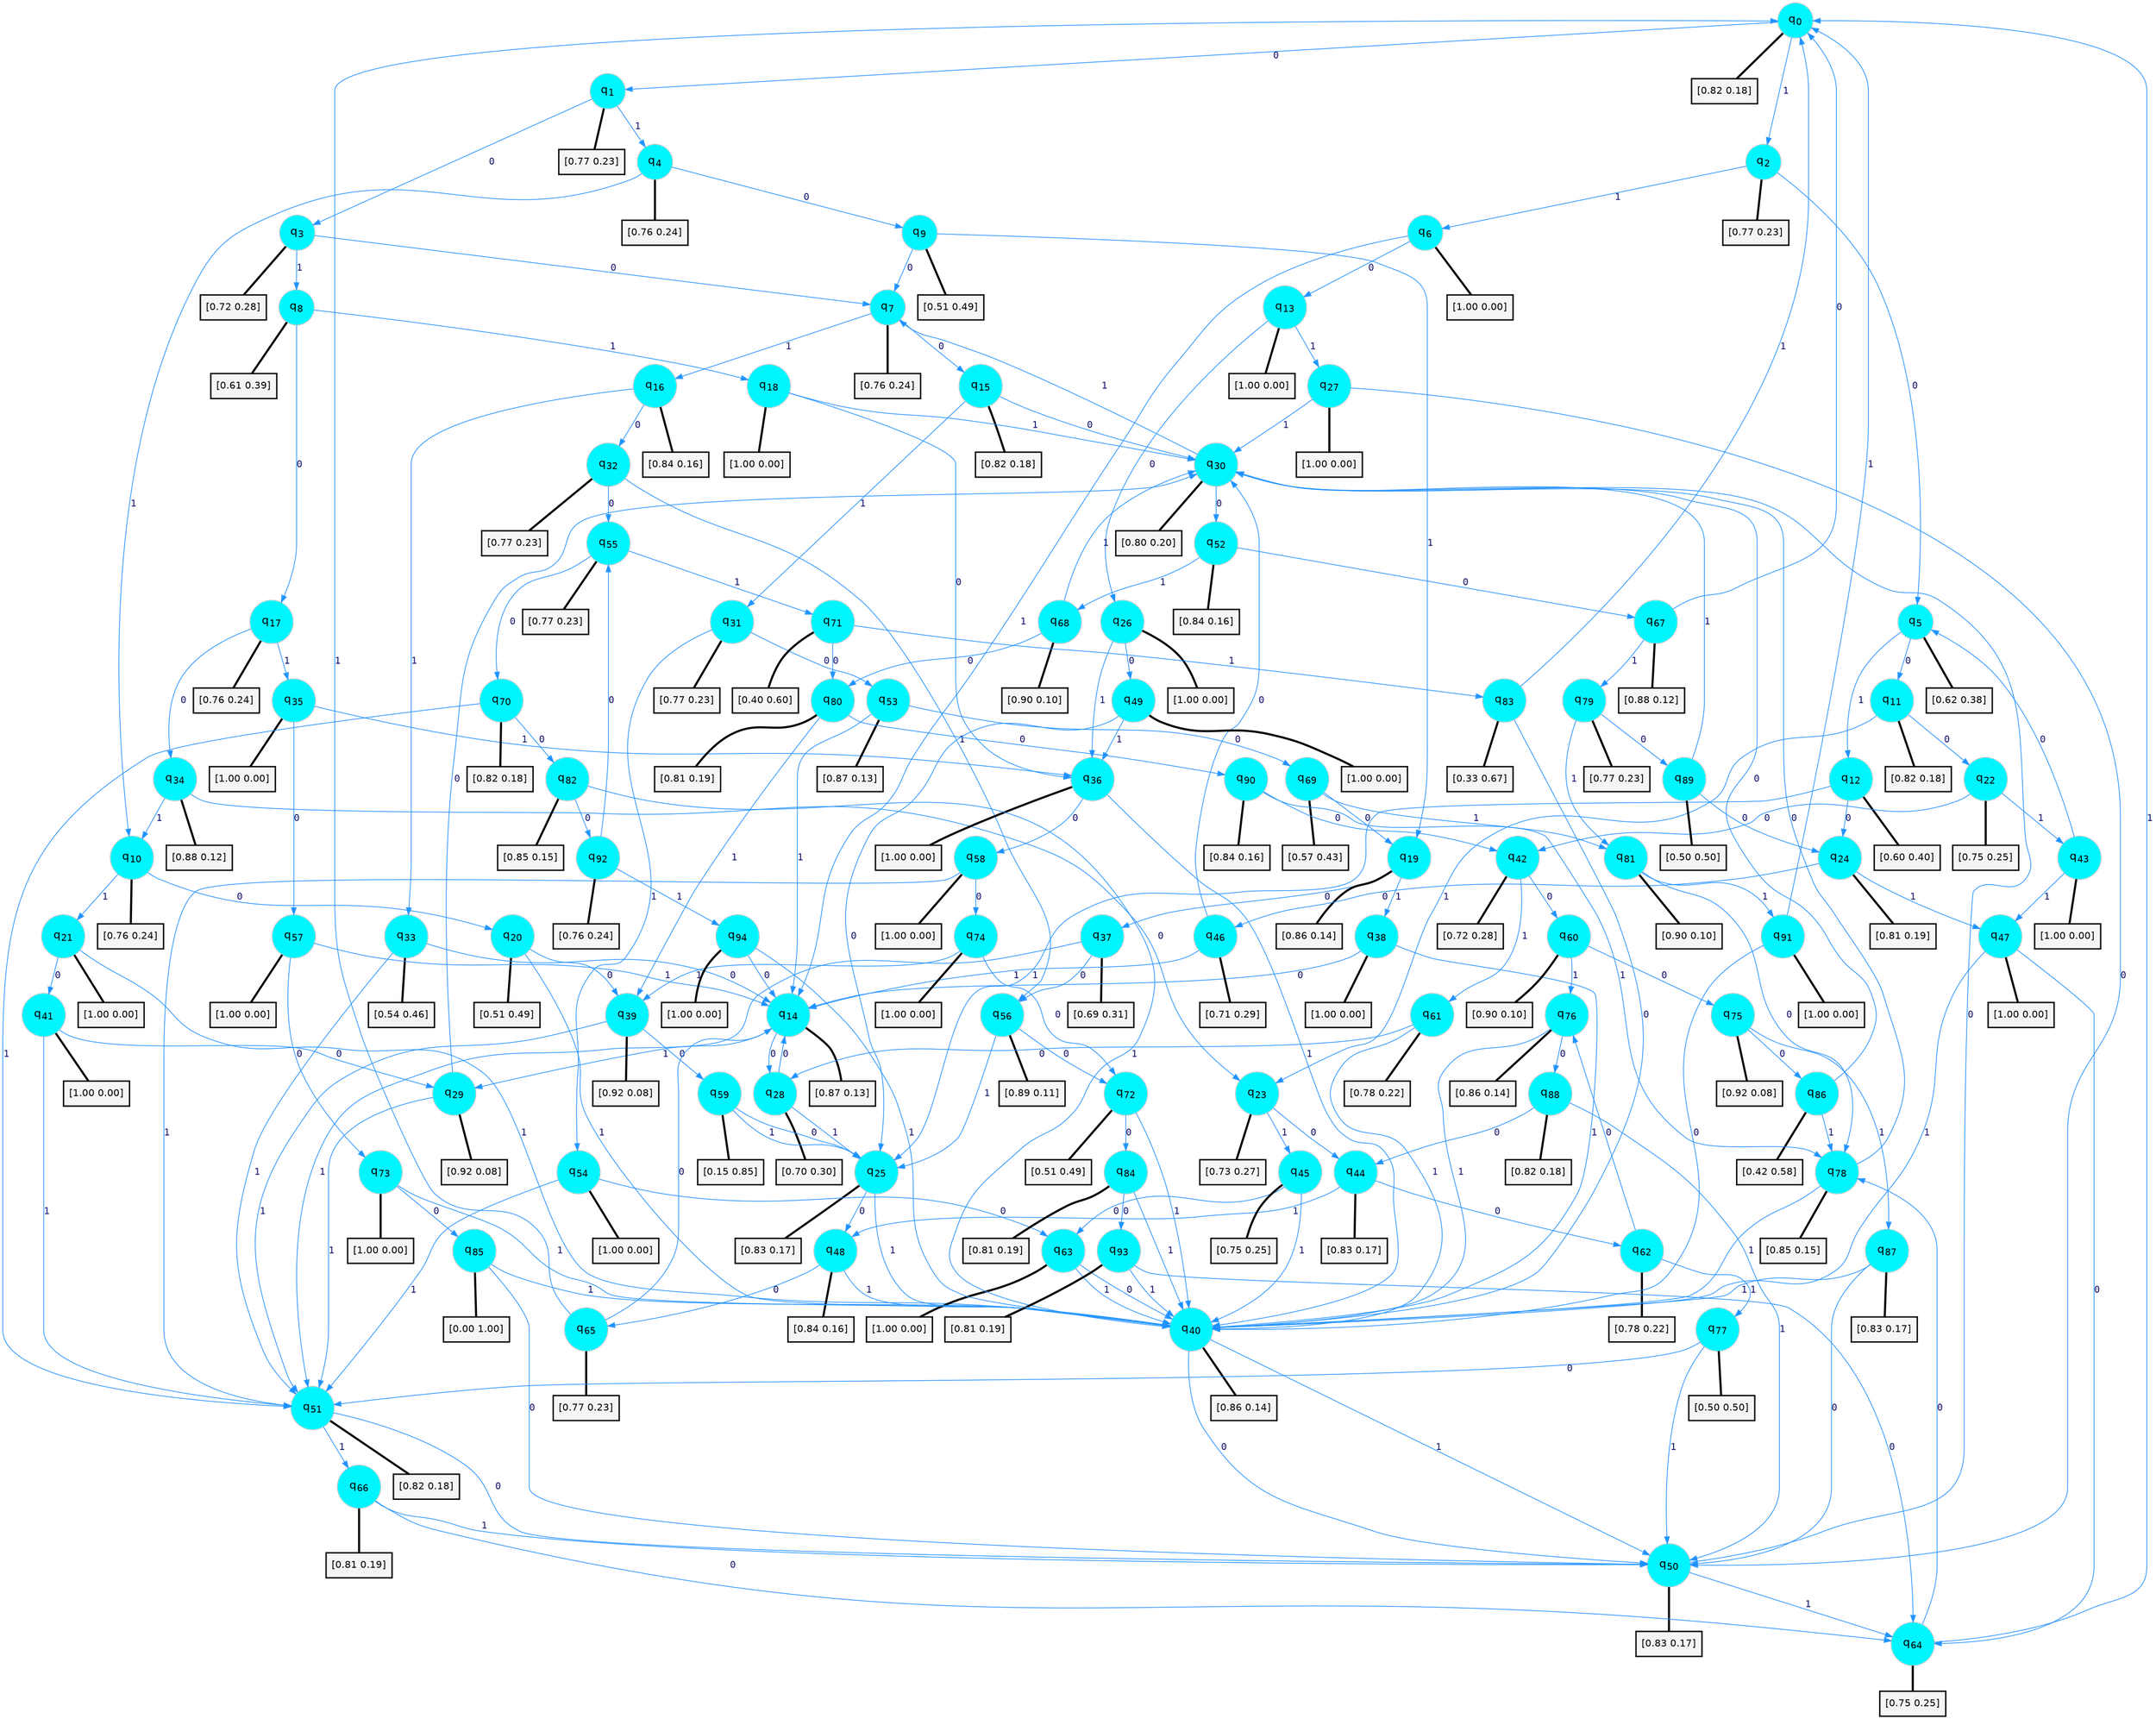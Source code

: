 digraph G {
graph [
bgcolor=transparent, dpi=300, rankdir=TD, size="40,25"];
node [
color=gray, fillcolor=turquoise1, fontcolor=black, fontname=Helvetica, fontsize=16, fontweight=bold, shape=circle, style=filled];
edge [
arrowsize=1, color=dodgerblue1, fontcolor=midnightblue, fontname=courier, fontweight=bold, penwidth=1, style=solid, weight=20];
0[label=<q<SUB>0</SUB>>];
1[label=<q<SUB>1</SUB>>];
2[label=<q<SUB>2</SUB>>];
3[label=<q<SUB>3</SUB>>];
4[label=<q<SUB>4</SUB>>];
5[label=<q<SUB>5</SUB>>];
6[label=<q<SUB>6</SUB>>];
7[label=<q<SUB>7</SUB>>];
8[label=<q<SUB>8</SUB>>];
9[label=<q<SUB>9</SUB>>];
10[label=<q<SUB>10</SUB>>];
11[label=<q<SUB>11</SUB>>];
12[label=<q<SUB>12</SUB>>];
13[label=<q<SUB>13</SUB>>];
14[label=<q<SUB>14</SUB>>];
15[label=<q<SUB>15</SUB>>];
16[label=<q<SUB>16</SUB>>];
17[label=<q<SUB>17</SUB>>];
18[label=<q<SUB>18</SUB>>];
19[label=<q<SUB>19</SUB>>];
20[label=<q<SUB>20</SUB>>];
21[label=<q<SUB>21</SUB>>];
22[label=<q<SUB>22</SUB>>];
23[label=<q<SUB>23</SUB>>];
24[label=<q<SUB>24</SUB>>];
25[label=<q<SUB>25</SUB>>];
26[label=<q<SUB>26</SUB>>];
27[label=<q<SUB>27</SUB>>];
28[label=<q<SUB>28</SUB>>];
29[label=<q<SUB>29</SUB>>];
30[label=<q<SUB>30</SUB>>];
31[label=<q<SUB>31</SUB>>];
32[label=<q<SUB>32</SUB>>];
33[label=<q<SUB>33</SUB>>];
34[label=<q<SUB>34</SUB>>];
35[label=<q<SUB>35</SUB>>];
36[label=<q<SUB>36</SUB>>];
37[label=<q<SUB>37</SUB>>];
38[label=<q<SUB>38</SUB>>];
39[label=<q<SUB>39</SUB>>];
40[label=<q<SUB>40</SUB>>];
41[label=<q<SUB>41</SUB>>];
42[label=<q<SUB>42</SUB>>];
43[label=<q<SUB>43</SUB>>];
44[label=<q<SUB>44</SUB>>];
45[label=<q<SUB>45</SUB>>];
46[label=<q<SUB>46</SUB>>];
47[label=<q<SUB>47</SUB>>];
48[label=<q<SUB>48</SUB>>];
49[label=<q<SUB>49</SUB>>];
50[label=<q<SUB>50</SUB>>];
51[label=<q<SUB>51</SUB>>];
52[label=<q<SUB>52</SUB>>];
53[label=<q<SUB>53</SUB>>];
54[label=<q<SUB>54</SUB>>];
55[label=<q<SUB>55</SUB>>];
56[label=<q<SUB>56</SUB>>];
57[label=<q<SUB>57</SUB>>];
58[label=<q<SUB>58</SUB>>];
59[label=<q<SUB>59</SUB>>];
60[label=<q<SUB>60</SUB>>];
61[label=<q<SUB>61</SUB>>];
62[label=<q<SUB>62</SUB>>];
63[label=<q<SUB>63</SUB>>];
64[label=<q<SUB>64</SUB>>];
65[label=<q<SUB>65</SUB>>];
66[label=<q<SUB>66</SUB>>];
67[label=<q<SUB>67</SUB>>];
68[label=<q<SUB>68</SUB>>];
69[label=<q<SUB>69</SUB>>];
70[label=<q<SUB>70</SUB>>];
71[label=<q<SUB>71</SUB>>];
72[label=<q<SUB>72</SUB>>];
73[label=<q<SUB>73</SUB>>];
74[label=<q<SUB>74</SUB>>];
75[label=<q<SUB>75</SUB>>];
76[label=<q<SUB>76</SUB>>];
77[label=<q<SUB>77</SUB>>];
78[label=<q<SUB>78</SUB>>];
79[label=<q<SUB>79</SUB>>];
80[label=<q<SUB>80</SUB>>];
81[label=<q<SUB>81</SUB>>];
82[label=<q<SUB>82</SUB>>];
83[label=<q<SUB>83</SUB>>];
84[label=<q<SUB>84</SUB>>];
85[label=<q<SUB>85</SUB>>];
86[label=<q<SUB>86</SUB>>];
87[label=<q<SUB>87</SUB>>];
88[label=<q<SUB>88</SUB>>];
89[label=<q<SUB>89</SUB>>];
90[label=<q<SUB>90</SUB>>];
91[label=<q<SUB>91</SUB>>];
92[label=<q<SUB>92</SUB>>];
93[label=<q<SUB>93</SUB>>];
94[label=<q<SUB>94</SUB>>];
95[label="[0.82 0.18]", shape=box,fontcolor=black, fontname=Helvetica, fontsize=14, penwidth=2, fillcolor=whitesmoke,color=black];
96[label="[0.77 0.23]", shape=box,fontcolor=black, fontname=Helvetica, fontsize=14, penwidth=2, fillcolor=whitesmoke,color=black];
97[label="[0.77 0.23]", shape=box,fontcolor=black, fontname=Helvetica, fontsize=14, penwidth=2, fillcolor=whitesmoke,color=black];
98[label="[0.72 0.28]", shape=box,fontcolor=black, fontname=Helvetica, fontsize=14, penwidth=2, fillcolor=whitesmoke,color=black];
99[label="[0.76 0.24]", shape=box,fontcolor=black, fontname=Helvetica, fontsize=14, penwidth=2, fillcolor=whitesmoke,color=black];
100[label="[0.62 0.38]", shape=box,fontcolor=black, fontname=Helvetica, fontsize=14, penwidth=2, fillcolor=whitesmoke,color=black];
101[label="[1.00 0.00]", shape=box,fontcolor=black, fontname=Helvetica, fontsize=14, penwidth=2, fillcolor=whitesmoke,color=black];
102[label="[0.76 0.24]", shape=box,fontcolor=black, fontname=Helvetica, fontsize=14, penwidth=2, fillcolor=whitesmoke,color=black];
103[label="[0.61 0.39]", shape=box,fontcolor=black, fontname=Helvetica, fontsize=14, penwidth=2, fillcolor=whitesmoke,color=black];
104[label="[0.51 0.49]", shape=box,fontcolor=black, fontname=Helvetica, fontsize=14, penwidth=2, fillcolor=whitesmoke,color=black];
105[label="[0.76 0.24]", shape=box,fontcolor=black, fontname=Helvetica, fontsize=14, penwidth=2, fillcolor=whitesmoke,color=black];
106[label="[0.82 0.18]", shape=box,fontcolor=black, fontname=Helvetica, fontsize=14, penwidth=2, fillcolor=whitesmoke,color=black];
107[label="[0.60 0.40]", shape=box,fontcolor=black, fontname=Helvetica, fontsize=14, penwidth=2, fillcolor=whitesmoke,color=black];
108[label="[1.00 0.00]", shape=box,fontcolor=black, fontname=Helvetica, fontsize=14, penwidth=2, fillcolor=whitesmoke,color=black];
109[label="[0.87 0.13]", shape=box,fontcolor=black, fontname=Helvetica, fontsize=14, penwidth=2, fillcolor=whitesmoke,color=black];
110[label="[0.82 0.18]", shape=box,fontcolor=black, fontname=Helvetica, fontsize=14, penwidth=2, fillcolor=whitesmoke,color=black];
111[label="[0.84 0.16]", shape=box,fontcolor=black, fontname=Helvetica, fontsize=14, penwidth=2, fillcolor=whitesmoke,color=black];
112[label="[0.76 0.24]", shape=box,fontcolor=black, fontname=Helvetica, fontsize=14, penwidth=2, fillcolor=whitesmoke,color=black];
113[label="[1.00 0.00]", shape=box,fontcolor=black, fontname=Helvetica, fontsize=14, penwidth=2, fillcolor=whitesmoke,color=black];
114[label="[0.86 0.14]", shape=box,fontcolor=black, fontname=Helvetica, fontsize=14, penwidth=2, fillcolor=whitesmoke,color=black];
115[label="[0.51 0.49]", shape=box,fontcolor=black, fontname=Helvetica, fontsize=14, penwidth=2, fillcolor=whitesmoke,color=black];
116[label="[1.00 0.00]", shape=box,fontcolor=black, fontname=Helvetica, fontsize=14, penwidth=2, fillcolor=whitesmoke,color=black];
117[label="[0.75 0.25]", shape=box,fontcolor=black, fontname=Helvetica, fontsize=14, penwidth=2, fillcolor=whitesmoke,color=black];
118[label="[0.73 0.27]", shape=box,fontcolor=black, fontname=Helvetica, fontsize=14, penwidth=2, fillcolor=whitesmoke,color=black];
119[label="[0.81 0.19]", shape=box,fontcolor=black, fontname=Helvetica, fontsize=14, penwidth=2, fillcolor=whitesmoke,color=black];
120[label="[0.83 0.17]", shape=box,fontcolor=black, fontname=Helvetica, fontsize=14, penwidth=2, fillcolor=whitesmoke,color=black];
121[label="[1.00 0.00]", shape=box,fontcolor=black, fontname=Helvetica, fontsize=14, penwidth=2, fillcolor=whitesmoke,color=black];
122[label="[1.00 0.00]", shape=box,fontcolor=black, fontname=Helvetica, fontsize=14, penwidth=2, fillcolor=whitesmoke,color=black];
123[label="[0.70 0.30]", shape=box,fontcolor=black, fontname=Helvetica, fontsize=14, penwidth=2, fillcolor=whitesmoke,color=black];
124[label="[0.92 0.08]", shape=box,fontcolor=black, fontname=Helvetica, fontsize=14, penwidth=2, fillcolor=whitesmoke,color=black];
125[label="[0.80 0.20]", shape=box,fontcolor=black, fontname=Helvetica, fontsize=14, penwidth=2, fillcolor=whitesmoke,color=black];
126[label="[0.77 0.23]", shape=box,fontcolor=black, fontname=Helvetica, fontsize=14, penwidth=2, fillcolor=whitesmoke,color=black];
127[label="[0.77 0.23]", shape=box,fontcolor=black, fontname=Helvetica, fontsize=14, penwidth=2, fillcolor=whitesmoke,color=black];
128[label="[0.54 0.46]", shape=box,fontcolor=black, fontname=Helvetica, fontsize=14, penwidth=2, fillcolor=whitesmoke,color=black];
129[label="[0.88 0.12]", shape=box,fontcolor=black, fontname=Helvetica, fontsize=14, penwidth=2, fillcolor=whitesmoke,color=black];
130[label="[1.00 0.00]", shape=box,fontcolor=black, fontname=Helvetica, fontsize=14, penwidth=2, fillcolor=whitesmoke,color=black];
131[label="[1.00 0.00]", shape=box,fontcolor=black, fontname=Helvetica, fontsize=14, penwidth=2, fillcolor=whitesmoke,color=black];
132[label="[0.69 0.31]", shape=box,fontcolor=black, fontname=Helvetica, fontsize=14, penwidth=2, fillcolor=whitesmoke,color=black];
133[label="[1.00 0.00]", shape=box,fontcolor=black, fontname=Helvetica, fontsize=14, penwidth=2, fillcolor=whitesmoke,color=black];
134[label="[0.92 0.08]", shape=box,fontcolor=black, fontname=Helvetica, fontsize=14, penwidth=2, fillcolor=whitesmoke,color=black];
135[label="[0.86 0.14]", shape=box,fontcolor=black, fontname=Helvetica, fontsize=14, penwidth=2, fillcolor=whitesmoke,color=black];
136[label="[1.00 0.00]", shape=box,fontcolor=black, fontname=Helvetica, fontsize=14, penwidth=2, fillcolor=whitesmoke,color=black];
137[label="[0.72 0.28]", shape=box,fontcolor=black, fontname=Helvetica, fontsize=14, penwidth=2, fillcolor=whitesmoke,color=black];
138[label="[1.00 0.00]", shape=box,fontcolor=black, fontname=Helvetica, fontsize=14, penwidth=2, fillcolor=whitesmoke,color=black];
139[label="[0.83 0.17]", shape=box,fontcolor=black, fontname=Helvetica, fontsize=14, penwidth=2, fillcolor=whitesmoke,color=black];
140[label="[0.75 0.25]", shape=box,fontcolor=black, fontname=Helvetica, fontsize=14, penwidth=2, fillcolor=whitesmoke,color=black];
141[label="[0.71 0.29]", shape=box,fontcolor=black, fontname=Helvetica, fontsize=14, penwidth=2, fillcolor=whitesmoke,color=black];
142[label="[1.00 0.00]", shape=box,fontcolor=black, fontname=Helvetica, fontsize=14, penwidth=2, fillcolor=whitesmoke,color=black];
143[label="[0.84 0.16]", shape=box,fontcolor=black, fontname=Helvetica, fontsize=14, penwidth=2, fillcolor=whitesmoke,color=black];
144[label="[1.00 0.00]", shape=box,fontcolor=black, fontname=Helvetica, fontsize=14, penwidth=2, fillcolor=whitesmoke,color=black];
145[label="[0.83 0.17]", shape=box,fontcolor=black, fontname=Helvetica, fontsize=14, penwidth=2, fillcolor=whitesmoke,color=black];
146[label="[0.82 0.18]", shape=box,fontcolor=black, fontname=Helvetica, fontsize=14, penwidth=2, fillcolor=whitesmoke,color=black];
147[label="[0.84 0.16]", shape=box,fontcolor=black, fontname=Helvetica, fontsize=14, penwidth=2, fillcolor=whitesmoke,color=black];
148[label="[0.87 0.13]", shape=box,fontcolor=black, fontname=Helvetica, fontsize=14, penwidth=2, fillcolor=whitesmoke,color=black];
149[label="[1.00 0.00]", shape=box,fontcolor=black, fontname=Helvetica, fontsize=14, penwidth=2, fillcolor=whitesmoke,color=black];
150[label="[0.77 0.23]", shape=box,fontcolor=black, fontname=Helvetica, fontsize=14, penwidth=2, fillcolor=whitesmoke,color=black];
151[label="[0.89 0.11]", shape=box,fontcolor=black, fontname=Helvetica, fontsize=14, penwidth=2, fillcolor=whitesmoke,color=black];
152[label="[1.00 0.00]", shape=box,fontcolor=black, fontname=Helvetica, fontsize=14, penwidth=2, fillcolor=whitesmoke,color=black];
153[label="[1.00 0.00]", shape=box,fontcolor=black, fontname=Helvetica, fontsize=14, penwidth=2, fillcolor=whitesmoke,color=black];
154[label="[0.15 0.85]", shape=box,fontcolor=black, fontname=Helvetica, fontsize=14, penwidth=2, fillcolor=whitesmoke,color=black];
155[label="[0.90 0.10]", shape=box,fontcolor=black, fontname=Helvetica, fontsize=14, penwidth=2, fillcolor=whitesmoke,color=black];
156[label="[0.78 0.22]", shape=box,fontcolor=black, fontname=Helvetica, fontsize=14, penwidth=2, fillcolor=whitesmoke,color=black];
157[label="[0.78 0.22]", shape=box,fontcolor=black, fontname=Helvetica, fontsize=14, penwidth=2, fillcolor=whitesmoke,color=black];
158[label="[1.00 0.00]", shape=box,fontcolor=black, fontname=Helvetica, fontsize=14, penwidth=2, fillcolor=whitesmoke,color=black];
159[label="[0.75 0.25]", shape=box,fontcolor=black, fontname=Helvetica, fontsize=14, penwidth=2, fillcolor=whitesmoke,color=black];
160[label="[0.77 0.23]", shape=box,fontcolor=black, fontname=Helvetica, fontsize=14, penwidth=2, fillcolor=whitesmoke,color=black];
161[label="[0.81 0.19]", shape=box,fontcolor=black, fontname=Helvetica, fontsize=14, penwidth=2, fillcolor=whitesmoke,color=black];
162[label="[0.88 0.12]", shape=box,fontcolor=black, fontname=Helvetica, fontsize=14, penwidth=2, fillcolor=whitesmoke,color=black];
163[label="[0.90 0.10]", shape=box,fontcolor=black, fontname=Helvetica, fontsize=14, penwidth=2, fillcolor=whitesmoke,color=black];
164[label="[0.57 0.43]", shape=box,fontcolor=black, fontname=Helvetica, fontsize=14, penwidth=2, fillcolor=whitesmoke,color=black];
165[label="[0.82 0.18]", shape=box,fontcolor=black, fontname=Helvetica, fontsize=14, penwidth=2, fillcolor=whitesmoke,color=black];
166[label="[0.40 0.60]", shape=box,fontcolor=black, fontname=Helvetica, fontsize=14, penwidth=2, fillcolor=whitesmoke,color=black];
167[label="[0.51 0.49]", shape=box,fontcolor=black, fontname=Helvetica, fontsize=14, penwidth=2, fillcolor=whitesmoke,color=black];
168[label="[1.00 0.00]", shape=box,fontcolor=black, fontname=Helvetica, fontsize=14, penwidth=2, fillcolor=whitesmoke,color=black];
169[label="[1.00 0.00]", shape=box,fontcolor=black, fontname=Helvetica, fontsize=14, penwidth=2, fillcolor=whitesmoke,color=black];
170[label="[0.92 0.08]", shape=box,fontcolor=black, fontname=Helvetica, fontsize=14, penwidth=2, fillcolor=whitesmoke,color=black];
171[label="[0.86 0.14]", shape=box,fontcolor=black, fontname=Helvetica, fontsize=14, penwidth=2, fillcolor=whitesmoke,color=black];
172[label="[0.50 0.50]", shape=box,fontcolor=black, fontname=Helvetica, fontsize=14, penwidth=2, fillcolor=whitesmoke,color=black];
173[label="[0.85 0.15]", shape=box,fontcolor=black, fontname=Helvetica, fontsize=14, penwidth=2, fillcolor=whitesmoke,color=black];
174[label="[0.77 0.23]", shape=box,fontcolor=black, fontname=Helvetica, fontsize=14, penwidth=2, fillcolor=whitesmoke,color=black];
175[label="[0.81 0.19]", shape=box,fontcolor=black, fontname=Helvetica, fontsize=14, penwidth=2, fillcolor=whitesmoke,color=black];
176[label="[0.90 0.10]", shape=box,fontcolor=black, fontname=Helvetica, fontsize=14, penwidth=2, fillcolor=whitesmoke,color=black];
177[label="[0.85 0.15]", shape=box,fontcolor=black, fontname=Helvetica, fontsize=14, penwidth=2, fillcolor=whitesmoke,color=black];
178[label="[0.33 0.67]", shape=box,fontcolor=black, fontname=Helvetica, fontsize=14, penwidth=2, fillcolor=whitesmoke,color=black];
179[label="[0.81 0.19]", shape=box,fontcolor=black, fontname=Helvetica, fontsize=14, penwidth=2, fillcolor=whitesmoke,color=black];
180[label="[0.00 1.00]", shape=box,fontcolor=black, fontname=Helvetica, fontsize=14, penwidth=2, fillcolor=whitesmoke,color=black];
181[label="[0.42 0.58]", shape=box,fontcolor=black, fontname=Helvetica, fontsize=14, penwidth=2, fillcolor=whitesmoke,color=black];
182[label="[0.83 0.17]", shape=box,fontcolor=black, fontname=Helvetica, fontsize=14, penwidth=2, fillcolor=whitesmoke,color=black];
183[label="[0.82 0.18]", shape=box,fontcolor=black, fontname=Helvetica, fontsize=14, penwidth=2, fillcolor=whitesmoke,color=black];
184[label="[0.50 0.50]", shape=box,fontcolor=black, fontname=Helvetica, fontsize=14, penwidth=2, fillcolor=whitesmoke,color=black];
185[label="[0.84 0.16]", shape=box,fontcolor=black, fontname=Helvetica, fontsize=14, penwidth=2, fillcolor=whitesmoke,color=black];
186[label="[1.00 0.00]", shape=box,fontcolor=black, fontname=Helvetica, fontsize=14, penwidth=2, fillcolor=whitesmoke,color=black];
187[label="[0.76 0.24]", shape=box,fontcolor=black, fontname=Helvetica, fontsize=14, penwidth=2, fillcolor=whitesmoke,color=black];
188[label="[0.81 0.19]", shape=box,fontcolor=black, fontname=Helvetica, fontsize=14, penwidth=2, fillcolor=whitesmoke,color=black];
189[label="[1.00 0.00]", shape=box,fontcolor=black, fontname=Helvetica, fontsize=14, penwidth=2, fillcolor=whitesmoke,color=black];
0->1 [label=0];
0->2 [label=1];
0->95 [arrowhead=none, penwidth=3,color=black];
1->3 [label=0];
1->4 [label=1];
1->96 [arrowhead=none, penwidth=3,color=black];
2->5 [label=0];
2->6 [label=1];
2->97 [arrowhead=none, penwidth=3,color=black];
3->7 [label=0];
3->8 [label=1];
3->98 [arrowhead=none, penwidth=3,color=black];
4->9 [label=0];
4->10 [label=1];
4->99 [arrowhead=none, penwidth=3,color=black];
5->11 [label=0];
5->12 [label=1];
5->100 [arrowhead=none, penwidth=3,color=black];
6->13 [label=0];
6->14 [label=1];
6->101 [arrowhead=none, penwidth=3,color=black];
7->15 [label=0];
7->16 [label=1];
7->102 [arrowhead=none, penwidth=3,color=black];
8->17 [label=0];
8->18 [label=1];
8->103 [arrowhead=none, penwidth=3,color=black];
9->7 [label=0];
9->19 [label=1];
9->104 [arrowhead=none, penwidth=3,color=black];
10->20 [label=0];
10->21 [label=1];
10->105 [arrowhead=none, penwidth=3,color=black];
11->22 [label=0];
11->23 [label=1];
11->106 [arrowhead=none, penwidth=3,color=black];
12->24 [label=0];
12->25 [label=1];
12->107 [arrowhead=none, penwidth=3,color=black];
13->26 [label=0];
13->27 [label=1];
13->108 [arrowhead=none, penwidth=3,color=black];
14->28 [label=0];
14->29 [label=1];
14->109 [arrowhead=none, penwidth=3,color=black];
15->30 [label=0];
15->31 [label=1];
15->110 [arrowhead=none, penwidth=3,color=black];
16->32 [label=0];
16->33 [label=1];
16->111 [arrowhead=none, penwidth=3,color=black];
17->34 [label=0];
17->35 [label=1];
17->112 [arrowhead=none, penwidth=3,color=black];
18->36 [label=0];
18->30 [label=1];
18->113 [arrowhead=none, penwidth=3,color=black];
19->37 [label=0];
19->38 [label=1];
19->114 [arrowhead=none, penwidth=3,color=black];
20->39 [label=0];
20->40 [label=1];
20->115 [arrowhead=none, penwidth=3,color=black];
21->41 [label=0];
21->40 [label=1];
21->116 [arrowhead=none, penwidth=3,color=black];
22->42 [label=0];
22->43 [label=1];
22->117 [arrowhead=none, penwidth=3,color=black];
23->44 [label=0];
23->45 [label=1];
23->118 [arrowhead=none, penwidth=3,color=black];
24->46 [label=0];
24->47 [label=1];
24->119 [arrowhead=none, penwidth=3,color=black];
25->48 [label=0];
25->40 [label=1];
25->120 [arrowhead=none, penwidth=3,color=black];
26->49 [label=0];
26->36 [label=1];
26->121 [arrowhead=none, penwidth=3,color=black];
27->50 [label=0];
27->30 [label=1];
27->122 [arrowhead=none, penwidth=3,color=black];
28->14 [label=0];
28->25 [label=1];
28->123 [arrowhead=none, penwidth=3,color=black];
29->30 [label=0];
29->51 [label=1];
29->124 [arrowhead=none, penwidth=3,color=black];
30->52 [label=0];
30->7 [label=1];
30->125 [arrowhead=none, penwidth=3,color=black];
31->53 [label=0];
31->54 [label=1];
31->126 [arrowhead=none, penwidth=3,color=black];
32->55 [label=0];
32->56 [label=1];
32->127 [arrowhead=none, penwidth=3,color=black];
33->14 [label=0];
33->51 [label=1];
33->128 [arrowhead=none, penwidth=3,color=black];
34->23 [label=0];
34->10 [label=1];
34->129 [arrowhead=none, penwidth=3,color=black];
35->57 [label=0];
35->36 [label=1];
35->130 [arrowhead=none, penwidth=3,color=black];
36->58 [label=0];
36->40 [label=1];
36->131 [arrowhead=none, penwidth=3,color=black];
37->56 [label=0];
37->51 [label=1];
37->132 [arrowhead=none, penwidth=3,color=black];
38->14 [label=0];
38->40 [label=1];
38->133 [arrowhead=none, penwidth=3,color=black];
39->59 [label=0];
39->51 [label=1];
39->134 [arrowhead=none, penwidth=3,color=black];
40->50 [label=0];
40->50 [label=1];
40->135 [arrowhead=none, penwidth=3,color=black];
41->29 [label=0];
41->51 [label=1];
41->136 [arrowhead=none, penwidth=3,color=black];
42->60 [label=0];
42->61 [label=1];
42->137 [arrowhead=none, penwidth=3,color=black];
43->5 [label=0];
43->47 [label=1];
43->138 [arrowhead=none, penwidth=3,color=black];
44->62 [label=0];
44->48 [label=1];
44->139 [arrowhead=none, penwidth=3,color=black];
45->63 [label=0];
45->40 [label=1];
45->140 [arrowhead=none, penwidth=3,color=black];
46->30 [label=0];
46->14 [label=1];
46->141 [arrowhead=none, penwidth=3,color=black];
47->64 [label=0];
47->40 [label=1];
47->142 [arrowhead=none, penwidth=3,color=black];
48->65 [label=0];
48->40 [label=1];
48->143 [arrowhead=none, penwidth=3,color=black];
49->25 [label=0];
49->36 [label=1];
49->144 [arrowhead=none, penwidth=3,color=black];
50->30 [label=0];
50->64 [label=1];
50->145 [arrowhead=none, penwidth=3,color=black];
51->50 [label=0];
51->66 [label=1];
51->146 [arrowhead=none, penwidth=3,color=black];
52->67 [label=0];
52->68 [label=1];
52->147 [arrowhead=none, penwidth=3,color=black];
53->69 [label=0];
53->14 [label=1];
53->148 [arrowhead=none, penwidth=3,color=black];
54->63 [label=0];
54->51 [label=1];
54->149 [arrowhead=none, penwidth=3,color=black];
55->70 [label=0];
55->71 [label=1];
55->150 [arrowhead=none, penwidth=3,color=black];
56->72 [label=0];
56->25 [label=1];
56->151 [arrowhead=none, penwidth=3,color=black];
57->73 [label=0];
57->14 [label=1];
57->152 [arrowhead=none, penwidth=3,color=black];
58->74 [label=0];
58->51 [label=1];
58->153 [arrowhead=none, penwidth=3,color=black];
59->25 [label=0];
59->25 [label=1];
59->154 [arrowhead=none, penwidth=3,color=black];
60->75 [label=0];
60->76 [label=1];
60->155 [arrowhead=none, penwidth=3,color=black];
61->28 [label=0];
61->40 [label=1];
61->156 [arrowhead=none, penwidth=3,color=black];
62->76 [label=0];
62->77 [label=1];
62->157 [arrowhead=none, penwidth=3,color=black];
63->40 [label=0];
63->40 [label=1];
63->158 [arrowhead=none, penwidth=3,color=black];
64->78 [label=0];
64->0 [label=1];
64->159 [arrowhead=none, penwidth=3,color=black];
65->14 [label=0];
65->0 [label=1];
65->160 [arrowhead=none, penwidth=3,color=black];
66->64 [label=0];
66->50 [label=1];
66->161 [arrowhead=none, penwidth=3,color=black];
67->0 [label=0];
67->79 [label=1];
67->162 [arrowhead=none, penwidth=3,color=black];
68->80 [label=0];
68->30 [label=1];
68->163 [arrowhead=none, penwidth=3,color=black];
69->19 [label=0];
69->81 [label=1];
69->164 [arrowhead=none, penwidth=3,color=black];
70->82 [label=0];
70->51 [label=1];
70->165 [arrowhead=none, penwidth=3,color=black];
71->80 [label=0];
71->83 [label=1];
71->166 [arrowhead=none, penwidth=3,color=black];
72->84 [label=0];
72->40 [label=1];
72->167 [arrowhead=none, penwidth=3,color=black];
73->85 [label=0];
73->40 [label=1];
73->168 [arrowhead=none, penwidth=3,color=black];
74->72 [label=0];
74->39 [label=1];
74->169 [arrowhead=none, penwidth=3,color=black];
75->86 [label=0];
75->87 [label=1];
75->170 [arrowhead=none, penwidth=3,color=black];
76->88 [label=0];
76->40 [label=1];
76->171 [arrowhead=none, penwidth=3,color=black];
77->51 [label=0];
77->50 [label=1];
77->172 [arrowhead=none, penwidth=3,color=black];
78->30 [label=0];
78->40 [label=1];
78->173 [arrowhead=none, penwidth=3,color=black];
79->89 [label=0];
79->81 [label=1];
79->174 [arrowhead=none, penwidth=3,color=black];
80->90 [label=0];
80->39 [label=1];
80->175 [arrowhead=none, penwidth=3,color=black];
81->78 [label=0];
81->91 [label=1];
81->176 [arrowhead=none, penwidth=3,color=black];
82->92 [label=0];
82->40 [label=1];
82->177 [arrowhead=none, penwidth=3,color=black];
83->40 [label=0];
83->0 [label=1];
83->178 [arrowhead=none, penwidth=3,color=black];
84->93 [label=0];
84->40 [label=1];
84->179 [arrowhead=none, penwidth=3,color=black];
85->50 [label=0];
85->40 [label=1];
85->180 [arrowhead=none, penwidth=3,color=black];
86->30 [label=0];
86->78 [label=1];
86->181 [arrowhead=none, penwidth=3,color=black];
87->50 [label=0];
87->40 [label=1];
87->182 [arrowhead=none, penwidth=3,color=black];
88->44 [label=0];
88->50 [label=1];
88->183 [arrowhead=none, penwidth=3,color=black];
89->24 [label=0];
89->30 [label=1];
89->184 [arrowhead=none, penwidth=3,color=black];
90->42 [label=0];
90->78 [label=1];
90->185 [arrowhead=none, penwidth=3,color=black];
91->40 [label=0];
91->0 [label=1];
91->186 [arrowhead=none, penwidth=3,color=black];
92->55 [label=0];
92->94 [label=1];
92->187 [arrowhead=none, penwidth=3,color=black];
93->64 [label=0];
93->40 [label=1];
93->188 [arrowhead=none, penwidth=3,color=black];
94->14 [label=0];
94->40 [label=1];
94->189 [arrowhead=none, penwidth=3,color=black];
}
